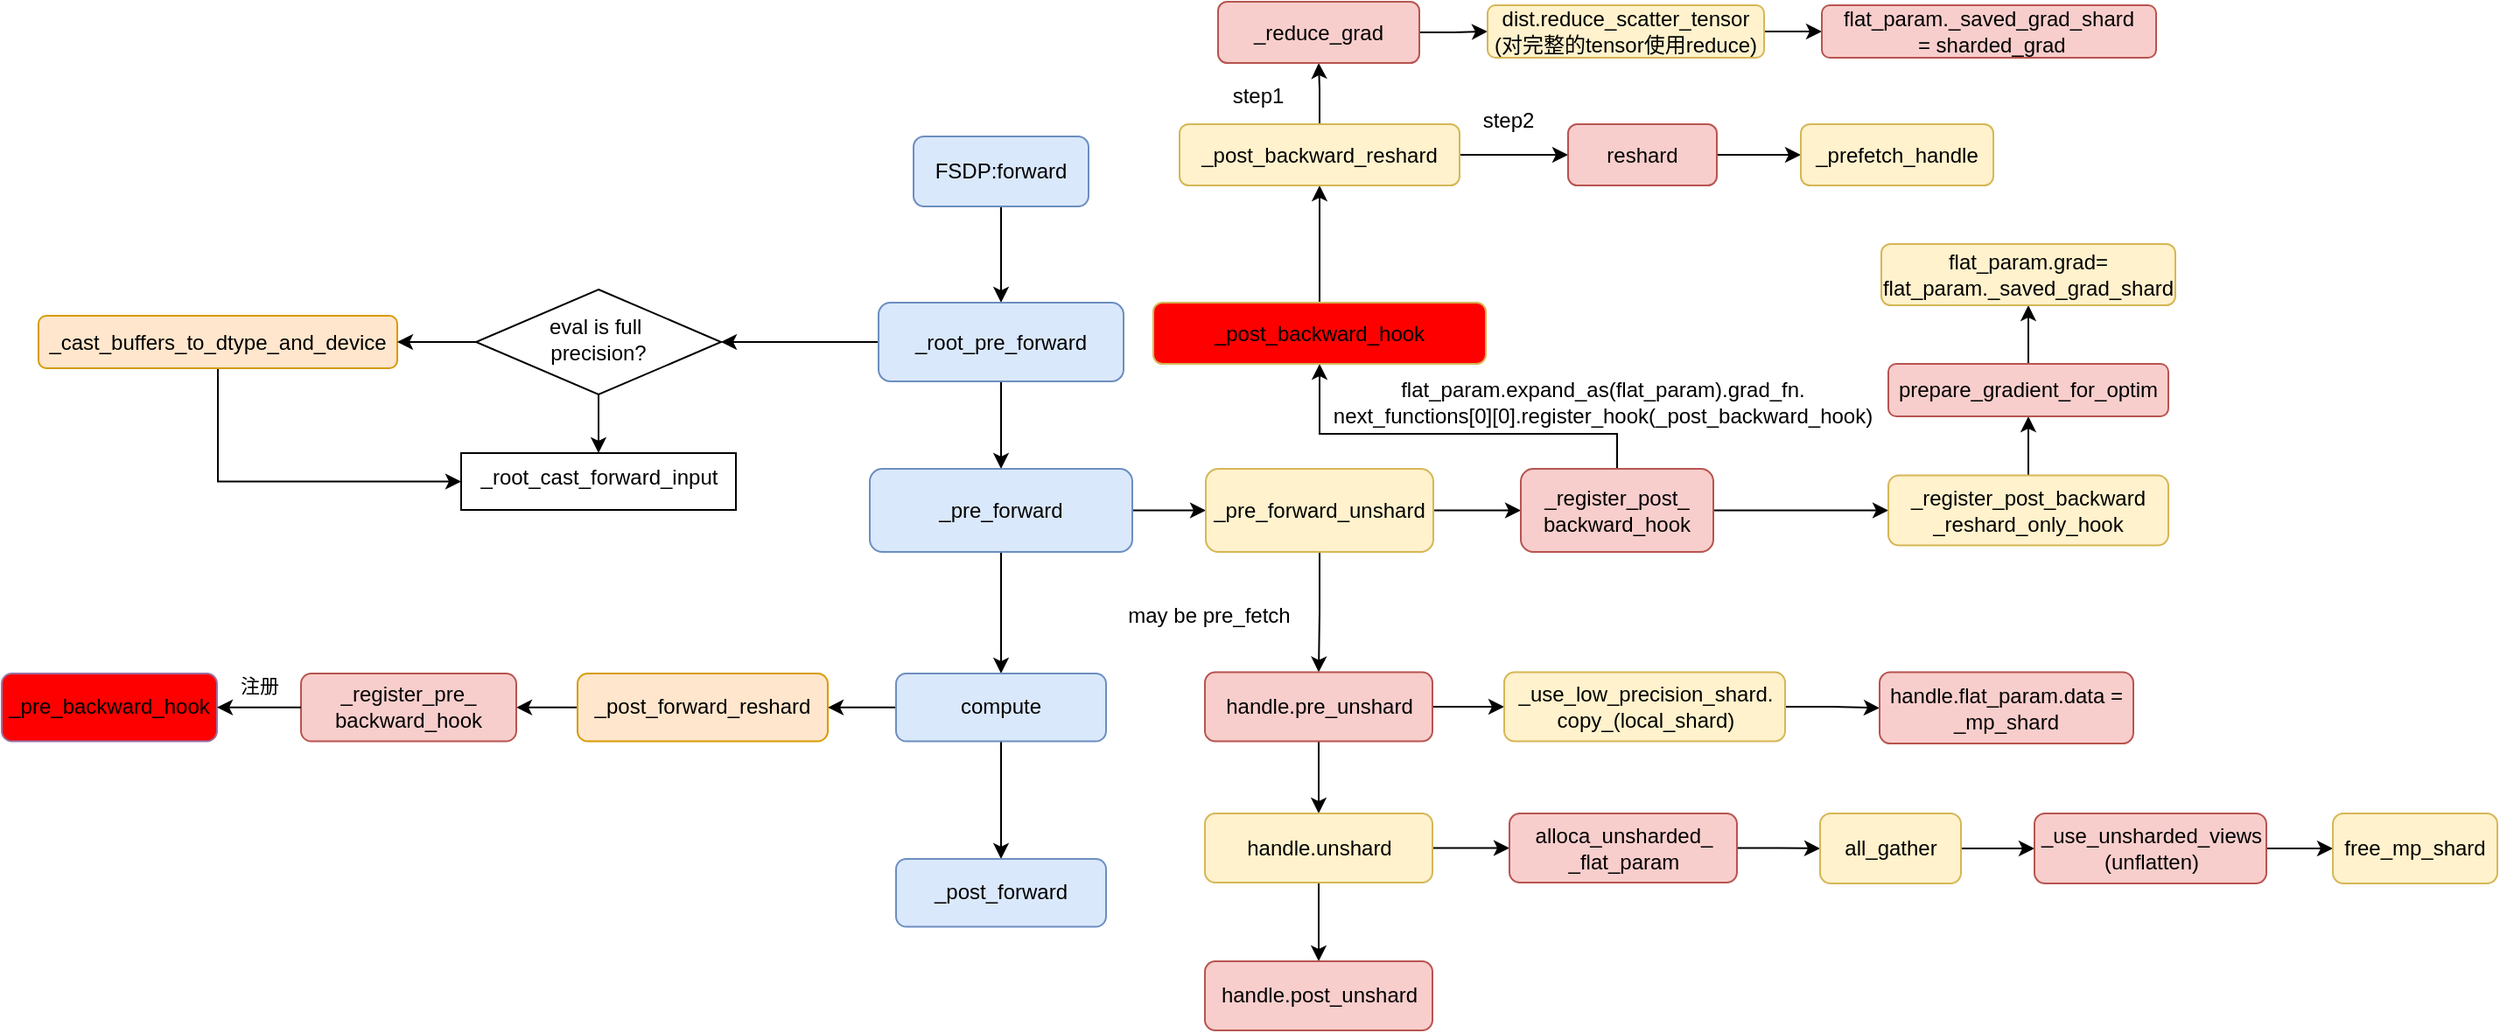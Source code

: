 <mxfile version="24.7.17">
  <diagram id="C5RBs43oDa-KdzZeNtuy" name="Page-1">
    <mxGraphModel dx="1434" dy="836" grid="1" gridSize="10" guides="1" tooltips="1" connect="1" arrows="1" fold="1" page="1" pageScale="1" pageWidth="1169" pageHeight="827" math="0" shadow="0">
      <root>
        <mxCell id="WIyWlLk6GJQsqaUBKTNV-0" />
        <mxCell id="WIyWlLk6GJQsqaUBKTNV-1" parent="WIyWlLk6GJQsqaUBKTNV-0" />
        <mxCell id="6ECefURprO4C8OUo4g8o-13" style="edgeStyle=orthogonalEdgeStyle;rounded=0;orthogonalLoop=1;jettySize=auto;html=1;entryX=0;entryY=0.5;entryDx=0;entryDy=0;exitX=0.5;exitY=1;exitDx=0;exitDy=0;" edge="1" parent="WIyWlLk6GJQsqaUBKTNV-1" source="WIyWlLk6GJQsqaUBKTNV-3" target="6ECefURprO4C8OUo4g8o-10">
          <mxGeometry relative="1" as="geometry" />
        </mxCell>
        <mxCell id="WIyWlLk6GJQsqaUBKTNV-3" value="_cast_buffers_to_dtype_and_device" style="rounded=1;whiteSpace=wrap;html=1;fontSize=12;glass=0;strokeWidth=1;shadow=0;fillColor=#ffe6cc;strokeColor=#d79b00;" parent="WIyWlLk6GJQsqaUBKTNV-1" vertex="1">
          <mxGeometry x="73" y="235.5" width="205" height="30" as="geometry" />
        </mxCell>
        <mxCell id="6ECefURprO4C8OUo4g8o-9" style="edgeStyle=orthogonalEdgeStyle;rounded=0;orthogonalLoop=1;jettySize=auto;html=1;entryX=1;entryY=0.5;entryDx=0;entryDy=0;" edge="1" parent="WIyWlLk6GJQsqaUBKTNV-1" source="WIyWlLk6GJQsqaUBKTNV-6" target="WIyWlLk6GJQsqaUBKTNV-3">
          <mxGeometry relative="1" as="geometry" />
        </mxCell>
        <mxCell id="6ECefURprO4C8OUo4g8o-11" value="" style="edgeStyle=orthogonalEdgeStyle;rounded=0;orthogonalLoop=1;jettySize=auto;html=1;" edge="1" parent="WIyWlLk6GJQsqaUBKTNV-1" source="WIyWlLk6GJQsqaUBKTNV-6" target="6ECefURprO4C8OUo4g8o-10">
          <mxGeometry relative="1" as="geometry" />
        </mxCell>
        <mxCell id="WIyWlLk6GJQsqaUBKTNV-6" value="eval is full&amp;nbsp;&lt;div&gt;precision?&lt;/div&gt;" style="rhombus;whiteSpace=wrap;html=1;shadow=0;fontFamily=Helvetica;fontSize=12;align=center;strokeWidth=1;spacing=6;spacingTop=-4;" parent="WIyWlLk6GJQsqaUBKTNV-1" vertex="1">
          <mxGeometry x="323" y="220.5" width="140" height="60" as="geometry" />
        </mxCell>
        <mxCell id="6ECefURprO4C8OUo4g8o-1" value="" style="edgeStyle=orthogonalEdgeStyle;rounded=0;orthogonalLoop=1;jettySize=auto;html=1;" edge="1" parent="WIyWlLk6GJQsqaUBKTNV-1" source="WIyWlLk6GJQsqaUBKTNV-7" target="6ECefURprO4C8OUo4g8o-0">
          <mxGeometry relative="1" as="geometry" />
        </mxCell>
        <mxCell id="WIyWlLk6GJQsqaUBKTNV-7" value="FSDP:forward" style="rounded=1;whiteSpace=wrap;html=1;fontSize=12;glass=0;strokeWidth=1;shadow=0;fillColor=#dae8fc;strokeColor=#6c8ebf;" parent="WIyWlLk6GJQsqaUBKTNV-1" vertex="1">
          <mxGeometry x="573" y="133" width="100" height="40" as="geometry" />
        </mxCell>
        <mxCell id="6ECefURprO4C8OUo4g8o-3" value="" style="edgeStyle=orthogonalEdgeStyle;rounded=0;orthogonalLoop=1;jettySize=auto;html=1;" edge="1" parent="WIyWlLk6GJQsqaUBKTNV-1" source="6ECefURprO4C8OUo4g8o-0" target="6ECefURprO4C8OUo4g8o-2">
          <mxGeometry relative="1" as="geometry" />
        </mxCell>
        <mxCell id="6ECefURprO4C8OUo4g8o-8" style="edgeStyle=orthogonalEdgeStyle;rounded=0;orthogonalLoop=1;jettySize=auto;html=1;entryX=1;entryY=0.5;entryDx=0;entryDy=0;" edge="1" parent="WIyWlLk6GJQsqaUBKTNV-1" source="6ECefURprO4C8OUo4g8o-0" target="WIyWlLk6GJQsqaUBKTNV-6">
          <mxGeometry relative="1" as="geometry" />
        </mxCell>
        <mxCell id="6ECefURprO4C8OUo4g8o-0" value="_root_pre_forward" style="whiteSpace=wrap;html=1;fillColor=#dae8fc;strokeColor=#6c8ebf;rounded=1;glass=0;strokeWidth=1;shadow=0;" vertex="1" parent="WIyWlLk6GJQsqaUBKTNV-1">
          <mxGeometry x="553" y="228" width="140" height="45" as="geometry" />
        </mxCell>
        <mxCell id="6ECefURprO4C8OUo4g8o-5" value="" style="edgeStyle=orthogonalEdgeStyle;rounded=0;orthogonalLoop=1;jettySize=auto;html=1;" edge="1" parent="WIyWlLk6GJQsqaUBKTNV-1" source="6ECefURprO4C8OUo4g8o-2" target="6ECefURprO4C8OUo4g8o-4">
          <mxGeometry relative="1" as="geometry" />
        </mxCell>
        <mxCell id="6ECefURprO4C8OUo4g8o-24" value="" style="edgeStyle=orthogonalEdgeStyle;rounded=0;orthogonalLoop=1;jettySize=auto;html=1;" edge="1" parent="WIyWlLk6GJQsqaUBKTNV-1" source="6ECefURprO4C8OUo4g8o-2" target="6ECefURprO4C8OUo4g8o-23">
          <mxGeometry relative="1" as="geometry" />
        </mxCell>
        <mxCell id="6ECefURprO4C8OUo4g8o-2" value="_pre_forward" style="whiteSpace=wrap;html=1;fillColor=#dae8fc;strokeColor=#6c8ebf;rounded=1;glass=0;strokeWidth=1;shadow=0;" vertex="1" parent="WIyWlLk6GJQsqaUBKTNV-1">
          <mxGeometry x="548" y="323" width="150" height="47.5" as="geometry" />
        </mxCell>
        <mxCell id="6ECefURprO4C8OUo4g8o-7" value="" style="edgeStyle=orthogonalEdgeStyle;rounded=0;orthogonalLoop=1;jettySize=auto;html=1;" edge="1" parent="WIyWlLk6GJQsqaUBKTNV-1" source="6ECefURprO4C8OUo4g8o-4" target="6ECefURprO4C8OUo4g8o-6">
          <mxGeometry relative="1" as="geometry" />
        </mxCell>
        <mxCell id="6ECefURprO4C8OUo4g8o-15" value="" style="edgeStyle=orthogonalEdgeStyle;rounded=0;orthogonalLoop=1;jettySize=auto;html=1;" edge="1" parent="WIyWlLk6GJQsqaUBKTNV-1" source="6ECefURprO4C8OUo4g8o-4" target="6ECefURprO4C8OUo4g8o-14">
          <mxGeometry relative="1" as="geometry" />
        </mxCell>
        <mxCell id="6ECefURprO4C8OUo4g8o-4" value="compute" style="whiteSpace=wrap;html=1;fillColor=#dae8fc;strokeColor=#6c8ebf;rounded=1;glass=0;strokeWidth=1;shadow=0;" vertex="1" parent="WIyWlLk6GJQsqaUBKTNV-1">
          <mxGeometry x="563" y="440" width="120" height="38.75" as="geometry" />
        </mxCell>
        <mxCell id="6ECefURprO4C8OUo4g8o-6" value="_post_forward" style="whiteSpace=wrap;html=1;fillColor=#dae8fc;strokeColor=#6c8ebf;rounded=1;glass=0;strokeWidth=1;shadow=0;" vertex="1" parent="WIyWlLk6GJQsqaUBKTNV-1">
          <mxGeometry x="563" y="546" width="120" height="38.75" as="geometry" />
        </mxCell>
        <mxCell id="6ECefURprO4C8OUo4g8o-10" value="_root_cast_forward_input" style="whiteSpace=wrap;html=1;shadow=0;strokeWidth=1;spacing=6;spacingTop=-4;" vertex="1" parent="WIyWlLk6GJQsqaUBKTNV-1">
          <mxGeometry x="314.5" y="314" width="157" height="32.5" as="geometry" />
        </mxCell>
        <mxCell id="6ECefURprO4C8OUo4g8o-17" value="" style="edgeStyle=orthogonalEdgeStyle;rounded=0;orthogonalLoop=1;jettySize=auto;html=1;" edge="1" parent="WIyWlLk6GJQsqaUBKTNV-1" source="6ECefURprO4C8OUo4g8o-14" target="6ECefURprO4C8OUo4g8o-16">
          <mxGeometry relative="1" as="geometry" />
        </mxCell>
        <mxCell id="6ECefURprO4C8OUo4g8o-14" value="_post_forward_reshard" style="whiteSpace=wrap;html=1;fillColor=#ffe6cc;strokeColor=#d79b00;rounded=1;glass=0;strokeWidth=1;shadow=0;" vertex="1" parent="WIyWlLk6GJQsqaUBKTNV-1">
          <mxGeometry x="381" y="440" width="143" height="38.75" as="geometry" />
        </mxCell>
        <mxCell id="6ECefURprO4C8OUo4g8o-16" value="_register_pre_&lt;div&gt;backward_hook&lt;/div&gt;" style="whiteSpace=wrap;html=1;fillColor=#f8cecc;strokeColor=#b85450;rounded=1;glass=0;strokeWidth=1;shadow=0;" vertex="1" parent="WIyWlLk6GJQsqaUBKTNV-1">
          <mxGeometry x="223" y="440" width="123" height="38.75" as="geometry" />
        </mxCell>
        <mxCell id="6ECefURprO4C8OUo4g8o-18" value="_pre_backward_hook" style="whiteSpace=wrap;html=1;fillColor=#FF0000;strokeColor=#9673a6;rounded=1;glass=0;strokeWidth=1;shadow=0;" vertex="1" parent="WIyWlLk6GJQsqaUBKTNV-1">
          <mxGeometry x="52" y="440" width="123" height="38.75" as="geometry" />
        </mxCell>
        <mxCell id="6ECefURprO4C8OUo4g8o-20" value="" style="endArrow=classic;html=1;rounded=0;exitX=0;exitY=0.5;exitDx=0;exitDy=0;entryX=1;entryY=0.5;entryDx=0;entryDy=0;" edge="1" parent="WIyWlLk6GJQsqaUBKTNV-1" source="6ECefURprO4C8OUo4g8o-16" target="6ECefURprO4C8OUo4g8o-18">
          <mxGeometry relative="1" as="geometry">
            <mxPoint x="130" y="503" as="sourcePoint" />
            <mxPoint x="230" y="503" as="targetPoint" />
          </mxGeometry>
        </mxCell>
        <mxCell id="6ECefURprO4C8OUo4g8o-21" value="注册" style="edgeLabel;resizable=0;html=1;;align=center;verticalAlign=middle;" connectable="0" vertex="1" parent="6ECefURprO4C8OUo4g8o-20">
          <mxGeometry relative="1" as="geometry">
            <mxPoint y="-13" as="offset" />
          </mxGeometry>
        </mxCell>
        <mxCell id="6ECefURprO4C8OUo4g8o-26" value="" style="edgeStyle=orthogonalEdgeStyle;rounded=0;orthogonalLoop=1;jettySize=auto;html=1;" edge="1" parent="WIyWlLk6GJQsqaUBKTNV-1" source="6ECefURprO4C8OUo4g8o-23" target="6ECefURprO4C8OUo4g8o-25">
          <mxGeometry relative="1" as="geometry" />
        </mxCell>
        <mxCell id="6ECefURprO4C8OUo4g8o-56" value="" style="edgeStyle=orthogonalEdgeStyle;rounded=0;orthogonalLoop=1;jettySize=auto;html=1;" edge="1" parent="WIyWlLk6GJQsqaUBKTNV-1" source="6ECefURprO4C8OUo4g8o-23" target="6ECefURprO4C8OUo4g8o-55">
          <mxGeometry relative="1" as="geometry" />
        </mxCell>
        <mxCell id="6ECefURprO4C8OUo4g8o-23" value="_pre_forward_unshard" style="whiteSpace=wrap;html=1;fillColor=#fff2cc;strokeColor=#d6b656;rounded=1;glass=0;strokeWidth=1;shadow=0;" vertex="1" parent="WIyWlLk6GJQsqaUBKTNV-1">
          <mxGeometry x="740" y="323" width="130" height="47.5" as="geometry" />
        </mxCell>
        <mxCell id="6ECefURprO4C8OUo4g8o-28" value="" style="edgeStyle=orthogonalEdgeStyle;rounded=0;orthogonalLoop=1;jettySize=auto;html=1;" edge="1" parent="WIyWlLk6GJQsqaUBKTNV-1" source="6ECefURprO4C8OUo4g8o-25" target="6ECefURprO4C8OUo4g8o-27">
          <mxGeometry relative="1" as="geometry" />
        </mxCell>
        <mxCell id="6ECefURprO4C8OUo4g8o-31" style="edgeStyle=orthogonalEdgeStyle;rounded=0;orthogonalLoop=1;jettySize=auto;html=1;entryX=0.5;entryY=1;entryDx=0;entryDy=0;" edge="1" parent="WIyWlLk6GJQsqaUBKTNV-1" source="6ECefURprO4C8OUo4g8o-25" target="6ECefURprO4C8OUo4g8o-29">
          <mxGeometry relative="1" as="geometry">
            <Array as="points">
              <mxPoint x="975" y="303" />
              <mxPoint x="805" y="303" />
            </Array>
          </mxGeometry>
        </mxCell>
        <mxCell id="6ECefURprO4C8OUo4g8o-25" value="_register_post_&lt;div&gt;backward_hook&lt;/div&gt;" style="whiteSpace=wrap;html=1;fillColor=#f8cecc;strokeColor=#b85450;rounded=1;glass=0;strokeWidth=1;shadow=0;" vertex="1" parent="WIyWlLk6GJQsqaUBKTNV-1">
          <mxGeometry x="920" y="323" width="110" height="47.5" as="geometry" />
        </mxCell>
        <mxCell id="6ECefURprO4C8OUo4g8o-49" value="" style="edgeStyle=orthogonalEdgeStyle;rounded=0;orthogonalLoop=1;jettySize=auto;html=1;" edge="1" parent="WIyWlLk6GJQsqaUBKTNV-1" source="6ECefURprO4C8OUo4g8o-27" target="6ECefURprO4C8OUo4g8o-48">
          <mxGeometry relative="1" as="geometry" />
        </mxCell>
        <mxCell id="6ECefURprO4C8OUo4g8o-27" value="_register_post_backward&lt;div&gt;_reshard_only_hook&lt;/div&gt;" style="whiteSpace=wrap;html=1;fillColor=#fff2cc;strokeColor=#d6b656;rounded=1;glass=0;strokeWidth=1;shadow=0;" vertex="1" parent="WIyWlLk6GJQsqaUBKTNV-1">
          <mxGeometry x="1130" y="326.75" width="160" height="40" as="geometry" />
        </mxCell>
        <mxCell id="6ECefURprO4C8OUo4g8o-34" value="" style="edgeStyle=orthogonalEdgeStyle;rounded=0;orthogonalLoop=1;jettySize=auto;html=1;" edge="1" parent="WIyWlLk6GJQsqaUBKTNV-1" source="6ECefURprO4C8OUo4g8o-29" target="6ECefURprO4C8OUo4g8o-33">
          <mxGeometry relative="1" as="geometry" />
        </mxCell>
        <mxCell id="6ECefURprO4C8OUo4g8o-29" value="_post_backward_hook" style="whiteSpace=wrap;html=1;fillColor=#FF0000;strokeColor=#d6b656;rounded=1;glass=0;strokeWidth=1;shadow=0;" vertex="1" parent="WIyWlLk6GJQsqaUBKTNV-1">
          <mxGeometry x="710" y="228" width="190" height="35" as="geometry" />
        </mxCell>
        <mxCell id="6ECefURprO4C8OUo4g8o-32" value="flat_param.expand_as(flat_param).grad_fn.&lt;div&gt;next_functions[0][0].register_hook(_post_backward_hook)&lt;/div&gt;" style="text;html=1;align=center;verticalAlign=middle;whiteSpace=wrap;rounded=0;" vertex="1" parent="WIyWlLk6GJQsqaUBKTNV-1">
          <mxGeometry x="807" y="269" width="320" height="32" as="geometry" />
        </mxCell>
        <mxCell id="6ECefURprO4C8OUo4g8o-36" value="" style="edgeStyle=orthogonalEdgeStyle;rounded=0;orthogonalLoop=1;jettySize=auto;html=1;" edge="1" parent="WIyWlLk6GJQsqaUBKTNV-1" source="6ECefURprO4C8OUo4g8o-33" target="6ECefURprO4C8OUo4g8o-35">
          <mxGeometry relative="1" as="geometry" />
        </mxCell>
        <mxCell id="6ECefURprO4C8OUo4g8o-42" value="" style="edgeStyle=orthogonalEdgeStyle;rounded=0;orthogonalLoop=1;jettySize=auto;html=1;" edge="1" parent="WIyWlLk6GJQsqaUBKTNV-1" source="6ECefURprO4C8OUo4g8o-33" target="6ECefURprO4C8OUo4g8o-41">
          <mxGeometry relative="1" as="geometry" />
        </mxCell>
        <mxCell id="6ECefURprO4C8OUo4g8o-33" value="_post_backward_reshard" style="whiteSpace=wrap;html=1;fillColor=#fff2cc;strokeColor=#d6b656;rounded=1;glass=0;strokeWidth=1;shadow=0;" vertex="1" parent="WIyWlLk6GJQsqaUBKTNV-1">
          <mxGeometry x="725" y="126" width="160" height="35" as="geometry" />
        </mxCell>
        <mxCell id="6ECefURprO4C8OUo4g8o-38" value="" style="edgeStyle=orthogonalEdgeStyle;rounded=0;orthogonalLoop=1;jettySize=auto;html=1;" edge="1" parent="WIyWlLk6GJQsqaUBKTNV-1" source="6ECefURprO4C8OUo4g8o-35" target="6ECefURprO4C8OUo4g8o-37">
          <mxGeometry relative="1" as="geometry" />
        </mxCell>
        <mxCell id="6ECefURprO4C8OUo4g8o-35" value="_reduce_grad" style="whiteSpace=wrap;html=1;fillColor=#f8cecc;strokeColor=#b85450;rounded=1;glass=0;strokeWidth=1;shadow=0;" vertex="1" parent="WIyWlLk6GJQsqaUBKTNV-1">
          <mxGeometry x="747" y="56" width="115" height="35" as="geometry" />
        </mxCell>
        <mxCell id="6ECefURprO4C8OUo4g8o-40" value="" style="edgeStyle=orthogonalEdgeStyle;rounded=0;orthogonalLoop=1;jettySize=auto;html=1;" edge="1" parent="WIyWlLk6GJQsqaUBKTNV-1" source="6ECefURprO4C8OUo4g8o-37" target="6ECefURprO4C8OUo4g8o-39">
          <mxGeometry relative="1" as="geometry" />
        </mxCell>
        <mxCell id="6ECefURprO4C8OUo4g8o-37" value="dist.reduce_scatter_tensor&lt;div&gt;(对完整的tensor使用reduce)&lt;/div&gt;" style="whiteSpace=wrap;html=1;fillColor=#fff2cc;strokeColor=#d6b656;rounded=1;glass=0;strokeWidth=1;shadow=0;" vertex="1" parent="WIyWlLk6GJQsqaUBKTNV-1">
          <mxGeometry x="901" y="58" width="158" height="30" as="geometry" />
        </mxCell>
        <mxCell id="6ECefURprO4C8OUo4g8o-39" value="flat_param._saved_grad_shard&lt;div&gt;&amp;nbsp;= sharded_grad&lt;/div&gt;" style="whiteSpace=wrap;html=1;fillColor=#f8cecc;strokeColor=#b85450;rounded=1;glass=0;strokeWidth=1;shadow=0;" vertex="1" parent="WIyWlLk6GJQsqaUBKTNV-1">
          <mxGeometry x="1092" y="58" width="191" height="30" as="geometry" />
        </mxCell>
        <mxCell id="6ECefURprO4C8OUo4g8o-46" value="" style="edgeStyle=orthogonalEdgeStyle;rounded=0;orthogonalLoop=1;jettySize=auto;html=1;" edge="1" parent="WIyWlLk6GJQsqaUBKTNV-1" source="6ECefURprO4C8OUo4g8o-41" target="6ECefURprO4C8OUo4g8o-45">
          <mxGeometry relative="1" as="geometry" />
        </mxCell>
        <mxCell id="6ECefURprO4C8OUo4g8o-41" value="reshard" style="whiteSpace=wrap;html=1;fillColor=#f8cecc;strokeColor=#b85450;rounded=1;glass=0;strokeWidth=1;shadow=0;" vertex="1" parent="WIyWlLk6GJQsqaUBKTNV-1">
          <mxGeometry x="947" y="126" width="85" height="35" as="geometry" />
        </mxCell>
        <mxCell id="6ECefURprO4C8OUo4g8o-43" value="step1" style="text;html=1;align=center;verticalAlign=middle;whiteSpace=wrap;rounded=0;" vertex="1" parent="WIyWlLk6GJQsqaUBKTNV-1">
          <mxGeometry x="745" y="100" width="50" height="20" as="geometry" />
        </mxCell>
        <mxCell id="6ECefURprO4C8OUo4g8o-44" value="step2" style="text;html=1;align=center;verticalAlign=middle;whiteSpace=wrap;rounded=0;" vertex="1" parent="WIyWlLk6GJQsqaUBKTNV-1">
          <mxGeometry x="888" y="114" width="50" height="20" as="geometry" />
        </mxCell>
        <mxCell id="6ECefURprO4C8OUo4g8o-45" value="_prefetch_handle" style="whiteSpace=wrap;html=1;fillColor=#fff2cc;strokeColor=#d6b656;rounded=1;glass=0;strokeWidth=1;shadow=0;" vertex="1" parent="WIyWlLk6GJQsqaUBKTNV-1">
          <mxGeometry x="1080" y="126" width="110" height="35" as="geometry" />
        </mxCell>
        <mxCell id="6ECefURprO4C8OUo4g8o-53" style="edgeStyle=orthogonalEdgeStyle;rounded=0;orthogonalLoop=1;jettySize=auto;html=1;entryX=0.5;entryY=1;entryDx=0;entryDy=0;" edge="1" parent="WIyWlLk6GJQsqaUBKTNV-1" source="6ECefURprO4C8OUo4g8o-48" target="6ECefURprO4C8OUo4g8o-52">
          <mxGeometry relative="1" as="geometry" />
        </mxCell>
        <mxCell id="6ECefURprO4C8OUo4g8o-48" value="prepare_gradient_for_optim" style="whiteSpace=wrap;html=1;fillColor=#f8cecc;strokeColor=#b85450;rounded=1;glass=0;strokeWidth=1;shadow=0;" vertex="1" parent="WIyWlLk6GJQsqaUBKTNV-1">
          <mxGeometry x="1130" y="263" width="160" height="30" as="geometry" />
        </mxCell>
        <mxCell id="6ECefURprO4C8OUo4g8o-52" value="flat_param.grad=&lt;div&gt;flat_param._saved_grad_shard&lt;/div&gt;" style="whiteSpace=wrap;html=1;fillColor=#fff2cc;strokeColor=#d6b656;rounded=1;glass=0;strokeWidth=1;shadow=0;" vertex="1" parent="WIyWlLk6GJQsqaUBKTNV-1">
          <mxGeometry x="1126" y="194.5" width="168" height="35" as="geometry" />
        </mxCell>
        <mxCell id="6ECefURprO4C8OUo4g8o-59" value="" style="edgeStyle=orthogonalEdgeStyle;rounded=0;orthogonalLoop=1;jettySize=auto;html=1;" edge="1" parent="WIyWlLk6GJQsqaUBKTNV-1" source="6ECefURprO4C8OUo4g8o-55" target="6ECefURprO4C8OUo4g8o-58">
          <mxGeometry relative="1" as="geometry" />
        </mxCell>
        <mxCell id="6ECefURprO4C8OUo4g8o-63" value="" style="edgeStyle=orthogonalEdgeStyle;rounded=0;orthogonalLoop=1;jettySize=auto;html=1;" edge="1" parent="WIyWlLk6GJQsqaUBKTNV-1" source="6ECefURprO4C8OUo4g8o-55" target="6ECefURprO4C8OUo4g8o-62">
          <mxGeometry relative="1" as="geometry" />
        </mxCell>
        <mxCell id="6ECefURprO4C8OUo4g8o-55" value="handle.pre_unshard" style="whiteSpace=wrap;html=1;fillColor=#f8cecc;strokeColor=#b85450;rounded=1;glass=0;strokeWidth=1;shadow=0;" vertex="1" parent="WIyWlLk6GJQsqaUBKTNV-1">
          <mxGeometry x="739.5" y="439.25" width="130" height="39.5" as="geometry" />
        </mxCell>
        <mxCell id="6ECefURprO4C8OUo4g8o-57" value="may be pre_fetch" style="text;html=1;align=center;verticalAlign=middle;whiteSpace=wrap;rounded=0;" vertex="1" parent="WIyWlLk6GJQsqaUBKTNV-1">
          <mxGeometry x="687" y="392" width="110" height="30" as="geometry" />
        </mxCell>
        <mxCell id="6ECefURprO4C8OUo4g8o-61" value="" style="edgeStyle=orthogonalEdgeStyle;rounded=0;orthogonalLoop=1;jettySize=auto;html=1;" edge="1" parent="WIyWlLk6GJQsqaUBKTNV-1" source="6ECefURprO4C8OUo4g8o-58" target="6ECefURprO4C8OUo4g8o-60">
          <mxGeometry relative="1" as="geometry" />
        </mxCell>
        <mxCell id="6ECefURprO4C8OUo4g8o-58" value="_use_low_precision_shard.&lt;div&gt;copy_(local_shard)&lt;/div&gt;" style="whiteSpace=wrap;html=1;fillColor=#fff2cc;strokeColor=#d6b656;rounded=1;glass=0;strokeWidth=1;shadow=0;" vertex="1" parent="WIyWlLk6GJQsqaUBKTNV-1">
          <mxGeometry x="910.5" y="439.25" width="160.5" height="39.5" as="geometry" />
        </mxCell>
        <mxCell id="6ECefURprO4C8OUo4g8o-60" value="handle.flat_param.data = _mp_shard" style="whiteSpace=wrap;html=1;fillColor=#f8cecc;strokeColor=#b85450;rounded=1;glass=0;strokeWidth=1;shadow=0;" vertex="1" parent="WIyWlLk6GJQsqaUBKTNV-1">
          <mxGeometry x="1125" y="439.25" width="145" height="40.75" as="geometry" />
        </mxCell>
        <mxCell id="6ECefURprO4C8OUo4g8o-65" value="" style="edgeStyle=orthogonalEdgeStyle;rounded=0;orthogonalLoop=1;jettySize=auto;html=1;" edge="1" parent="WIyWlLk6GJQsqaUBKTNV-1" source="6ECefURprO4C8OUo4g8o-62" target="6ECefURprO4C8OUo4g8o-64">
          <mxGeometry relative="1" as="geometry" />
        </mxCell>
        <mxCell id="6ECefURprO4C8OUo4g8o-73" value="" style="edgeStyle=orthogonalEdgeStyle;rounded=0;orthogonalLoop=1;jettySize=auto;html=1;" edge="1" parent="WIyWlLk6GJQsqaUBKTNV-1" source="6ECefURprO4C8OUo4g8o-62" target="6ECefURprO4C8OUo4g8o-72">
          <mxGeometry relative="1" as="geometry" />
        </mxCell>
        <mxCell id="6ECefURprO4C8OUo4g8o-62" value="handle.unshard" style="whiteSpace=wrap;html=1;fillColor=#fff2cc;strokeColor=#d6b656;rounded=1;glass=0;strokeWidth=1;shadow=0;" vertex="1" parent="WIyWlLk6GJQsqaUBKTNV-1">
          <mxGeometry x="739.5" y="520" width="130" height="39.5" as="geometry" />
        </mxCell>
        <mxCell id="6ECefURprO4C8OUo4g8o-67" value="" style="edgeStyle=orthogonalEdgeStyle;rounded=0;orthogonalLoop=1;jettySize=auto;html=1;" edge="1" parent="WIyWlLk6GJQsqaUBKTNV-1" source="6ECefURprO4C8OUo4g8o-64" target="6ECefURprO4C8OUo4g8o-66">
          <mxGeometry relative="1" as="geometry" />
        </mxCell>
        <mxCell id="6ECefURprO4C8OUo4g8o-64" value="alloca_unsharded_&lt;div&gt;_flat_param&lt;/div&gt;" style="whiteSpace=wrap;html=1;fillColor=#f8cecc;strokeColor=#b85450;rounded=1;glass=0;strokeWidth=1;shadow=0;" vertex="1" parent="WIyWlLk6GJQsqaUBKTNV-1">
          <mxGeometry x="913.5" y="520" width="130" height="39.5" as="geometry" />
        </mxCell>
        <mxCell id="6ECefURprO4C8OUo4g8o-69" value="" style="edgeStyle=orthogonalEdgeStyle;rounded=0;orthogonalLoop=1;jettySize=auto;html=1;" edge="1" parent="WIyWlLk6GJQsqaUBKTNV-1" source="6ECefURprO4C8OUo4g8o-66" target="6ECefURprO4C8OUo4g8o-68">
          <mxGeometry relative="1" as="geometry" />
        </mxCell>
        <mxCell id="6ECefURprO4C8OUo4g8o-66" value="all_gather" style="whiteSpace=wrap;html=1;fillColor=#fff2cc;strokeColor=#d6b656;rounded=1;glass=0;strokeWidth=1;shadow=0;" vertex="1" parent="WIyWlLk6GJQsqaUBKTNV-1">
          <mxGeometry x="1091" y="520" width="80.5" height="40" as="geometry" />
        </mxCell>
        <mxCell id="6ECefURprO4C8OUo4g8o-71" value="" style="edgeStyle=orthogonalEdgeStyle;rounded=0;orthogonalLoop=1;jettySize=auto;html=1;" edge="1" parent="WIyWlLk6GJQsqaUBKTNV-1" source="6ECefURprO4C8OUo4g8o-68" target="6ECefURprO4C8OUo4g8o-70">
          <mxGeometry relative="1" as="geometry" />
        </mxCell>
        <mxCell id="6ECefURprO4C8OUo4g8o-68" value="_use_unsharded_views&lt;div&gt;(unflatten)&lt;/div&gt;" style="whiteSpace=wrap;html=1;fillColor=#f8cecc;strokeColor=#b85450;rounded=1;glass=0;strokeWidth=1;shadow=0;" vertex="1" parent="WIyWlLk6GJQsqaUBKTNV-1">
          <mxGeometry x="1213.5" y="520" width="132.5" height="40" as="geometry" />
        </mxCell>
        <mxCell id="6ECefURprO4C8OUo4g8o-70" value="free_mp_shard" style="whiteSpace=wrap;html=1;fillColor=#fff2cc;strokeColor=#d6b656;rounded=1;glass=0;strokeWidth=1;shadow=0;" vertex="1" parent="WIyWlLk6GJQsqaUBKTNV-1">
          <mxGeometry x="1384" y="520" width="94" height="40" as="geometry" />
        </mxCell>
        <mxCell id="6ECefURprO4C8OUo4g8o-72" value="handle.post_unshard" style="whiteSpace=wrap;html=1;fillColor=#f8cecc;strokeColor=#b85450;rounded=1;glass=0;strokeWidth=1;shadow=0;" vertex="1" parent="WIyWlLk6GJQsqaUBKTNV-1">
          <mxGeometry x="739.5" y="604.5" width="130" height="39.5" as="geometry" />
        </mxCell>
      </root>
    </mxGraphModel>
  </diagram>
</mxfile>
